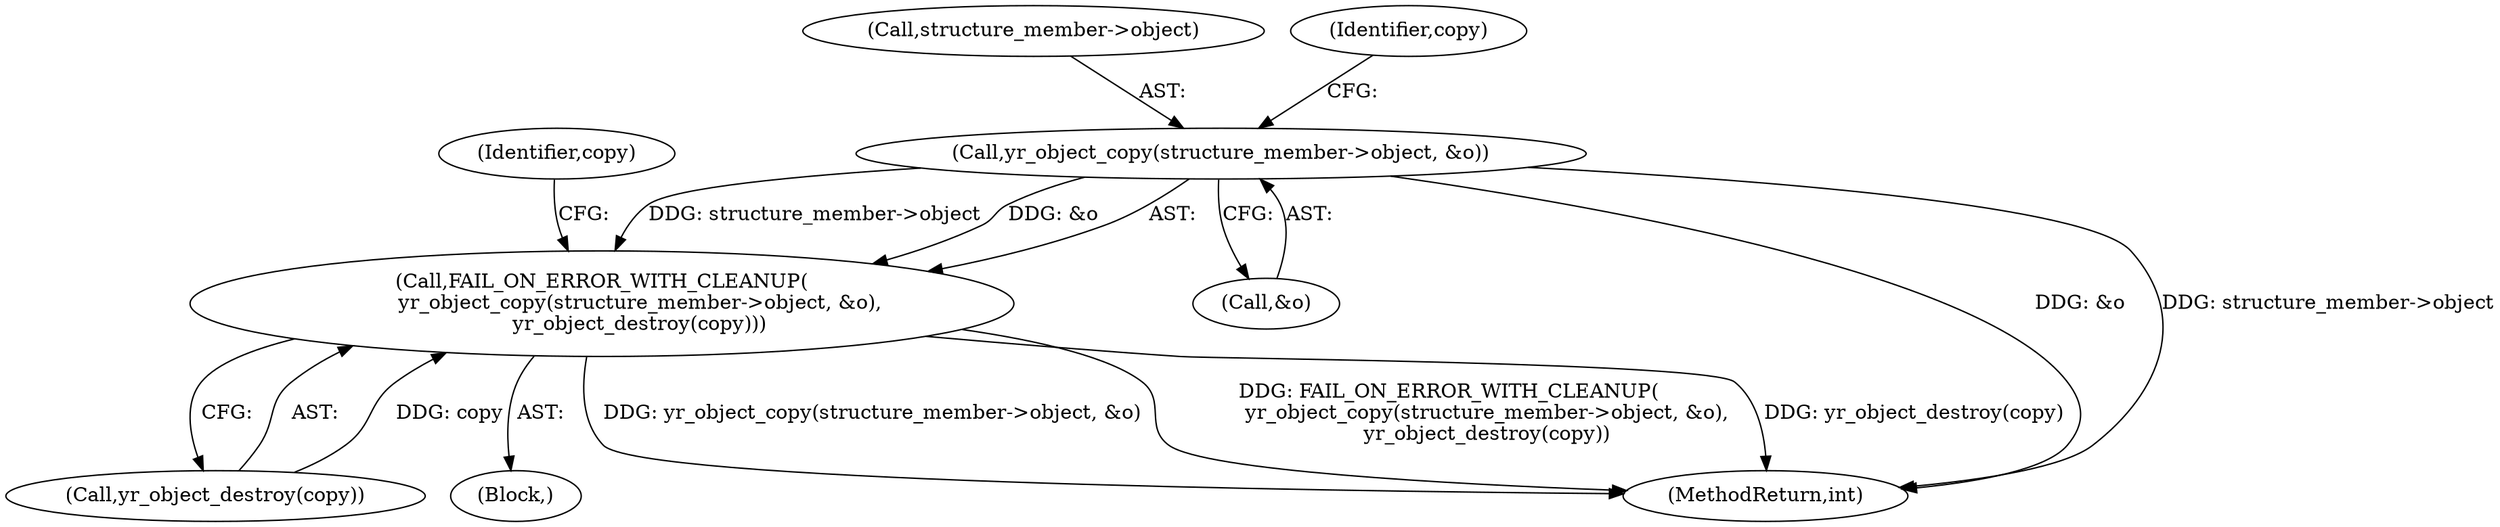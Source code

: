 digraph "0_yara_053e67e3ec81cc9268ce30eaf0d6663d8639ed1e_0@API" {
"1000205" [label="(Call,yr_object_copy(structure_member->object, &o))"];
"1000204" [label="(Call,FAIL_ON_ERROR_WITH_CLEANUP(\n            yr_object_copy(structure_member->object, &o),\n            yr_object_destroy(copy)))"];
"1000205" [label="(Call,yr_object_copy(structure_member->object, &o))"];
"1000203" [label="(Block,)"];
"1000206" [label="(Call,structure_member->object)"];
"1000209" [label="(Call,&o)"];
"1000204" [label="(Call,FAIL_ON_ERROR_WITH_CLEANUP(\n            yr_object_copy(structure_member->object, &o),\n            yr_object_destroy(copy)))"];
"1000212" [label="(Identifier,copy)"];
"1000268" [label="(MethodReturn,int)"];
"1000211" [label="(Call,yr_object_destroy(copy))"];
"1000215" [label="(Identifier,copy)"];
"1000205" -> "1000204"  [label="AST: "];
"1000205" -> "1000209"  [label="CFG: "];
"1000206" -> "1000205"  [label="AST: "];
"1000209" -> "1000205"  [label="AST: "];
"1000212" -> "1000205"  [label="CFG: "];
"1000205" -> "1000268"  [label="DDG: &o"];
"1000205" -> "1000268"  [label="DDG: structure_member->object"];
"1000205" -> "1000204"  [label="DDG: structure_member->object"];
"1000205" -> "1000204"  [label="DDG: &o"];
"1000204" -> "1000203"  [label="AST: "];
"1000204" -> "1000211"  [label="CFG: "];
"1000211" -> "1000204"  [label="AST: "];
"1000215" -> "1000204"  [label="CFG: "];
"1000204" -> "1000268"  [label="DDG: yr_object_destroy(copy)"];
"1000204" -> "1000268"  [label="DDG: yr_object_copy(structure_member->object, &o)"];
"1000204" -> "1000268"  [label="DDG: FAIL_ON_ERROR_WITH_CLEANUP(\n            yr_object_copy(structure_member->object, &o),\n            yr_object_destroy(copy))"];
"1000211" -> "1000204"  [label="DDG: copy"];
}
